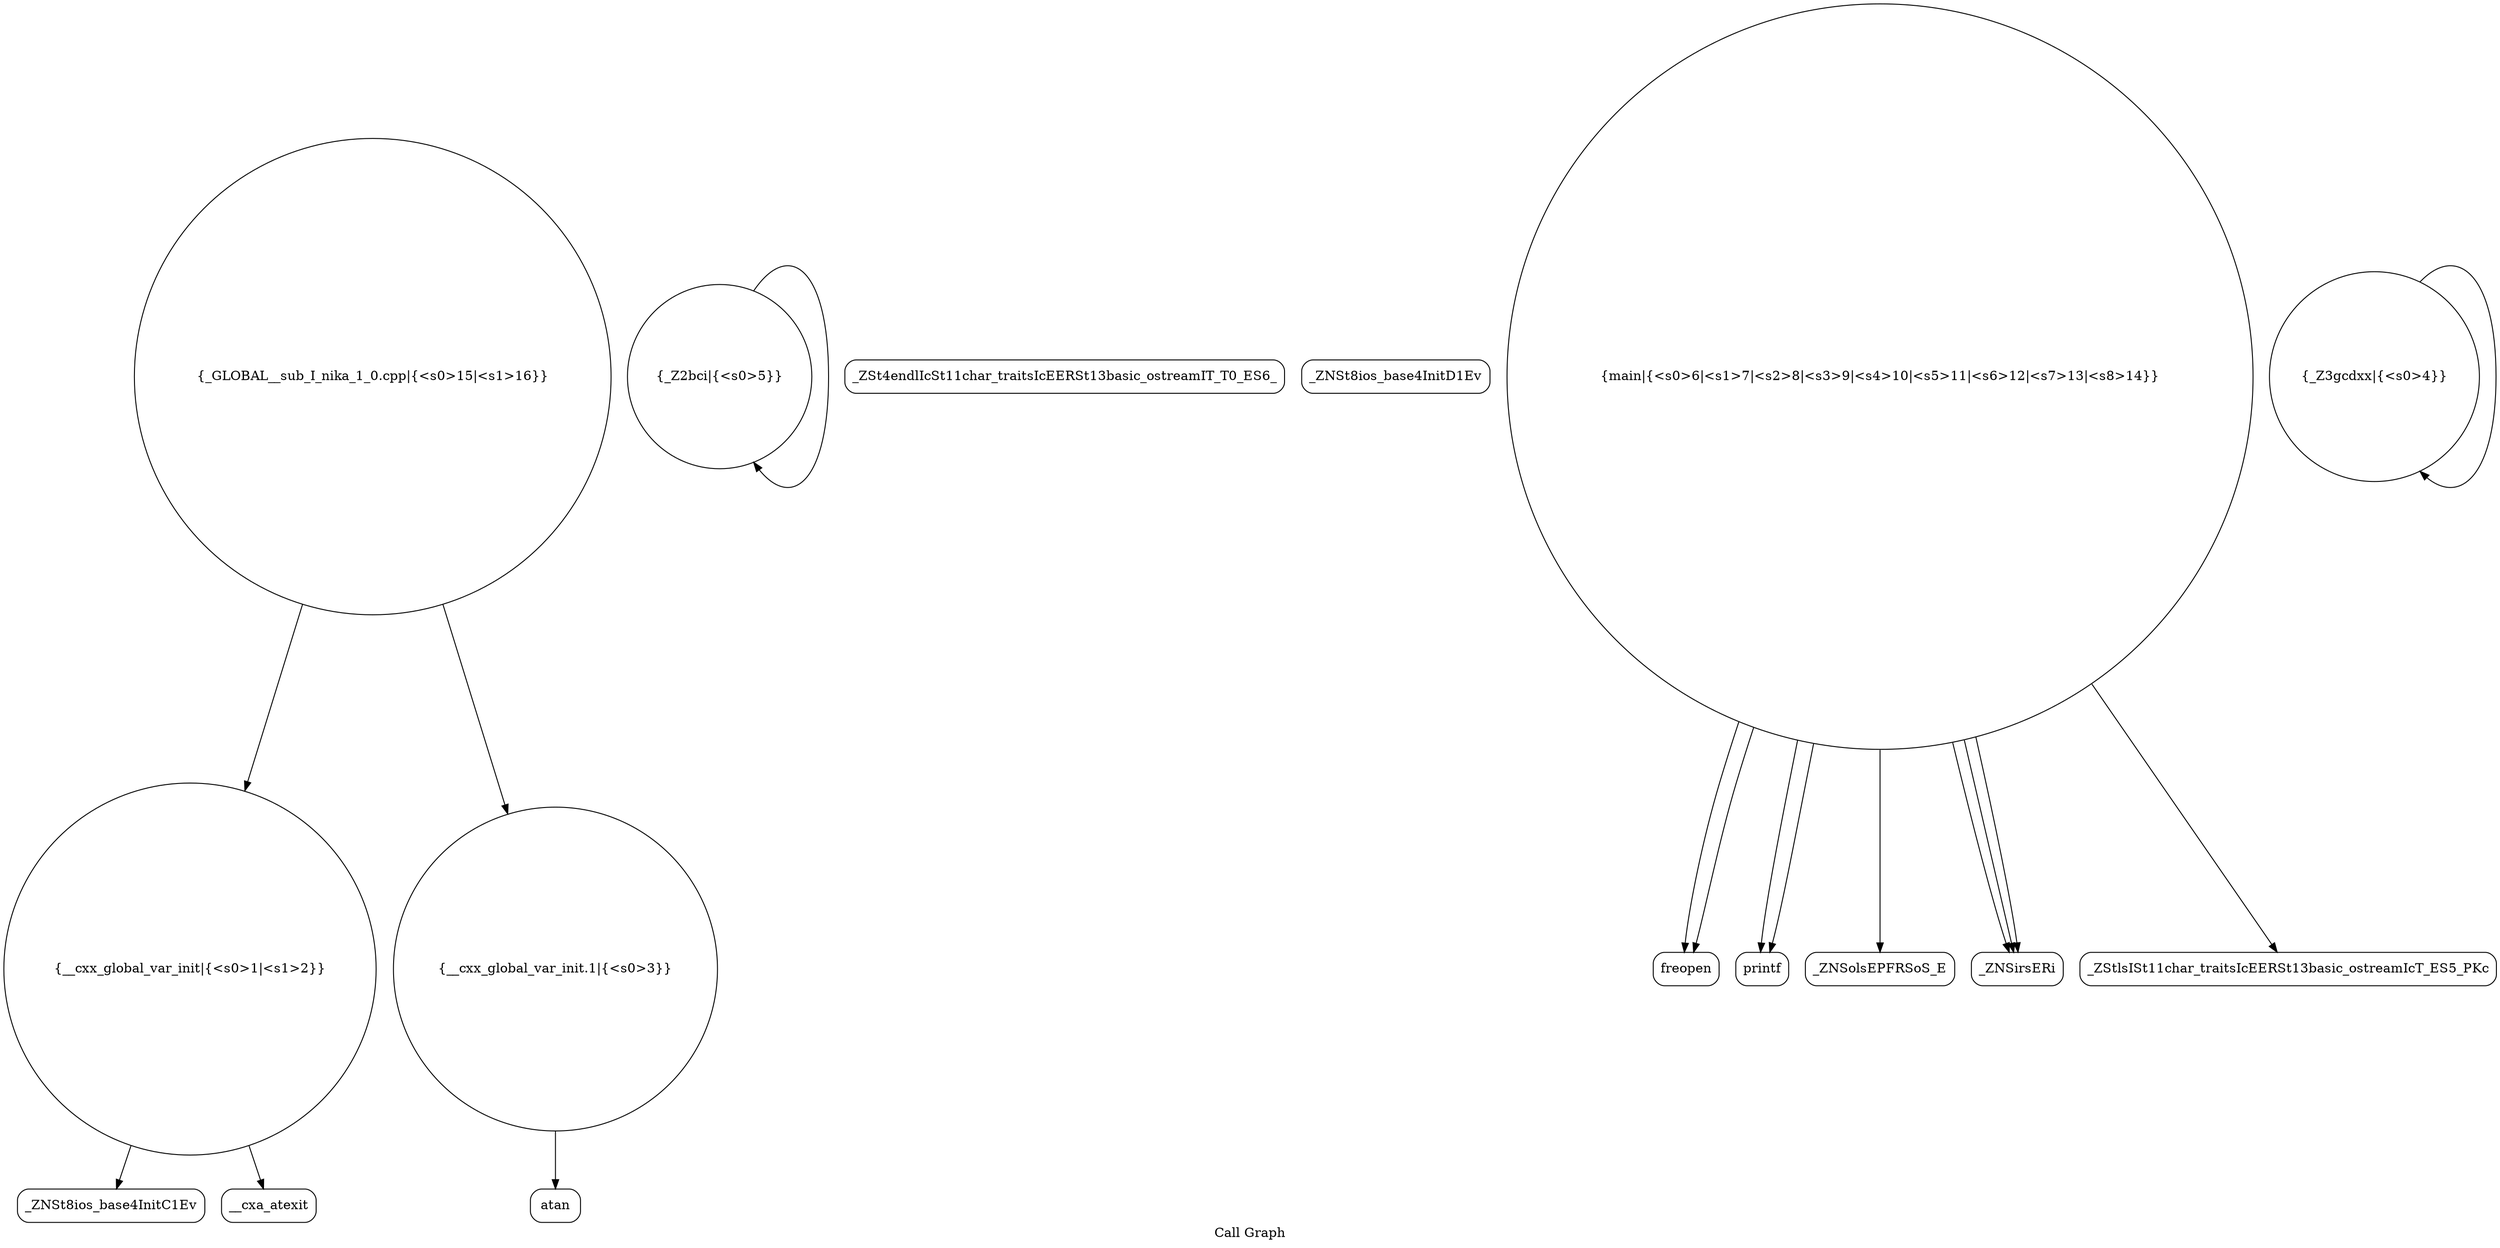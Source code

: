 digraph "Call Graph" {
	label="Call Graph";

	Node0x555feba1f8c0 [shape=record,shape=circle,label="{__cxx_global_var_init|{<s0>1|<s1>2}}"];
	Node0x555feba1f8c0:s0 -> Node0x555feba1fd50[color=black];
	Node0x555feba1f8c0:s1 -> Node0x555feba1fe50[color=black];
	Node0x555feba20050 [shape=record,shape=circle,label="{_Z2bci|{<s0>5}}"];
	Node0x555feba20050:s0 -> Node0x555feba20050[color=black];
	Node0x555feba203d0 [shape=record,shape=Mrecord,label="{_ZSt4endlIcSt11char_traitsIcEERSt13basic_ostreamIT_T0_ES6_}"];
	Node0x555feba1fdd0 [shape=record,shape=Mrecord,label="{_ZNSt8ios_base4InitD1Ev}"];
	Node0x555feba20150 [shape=record,shape=Mrecord,label="{freopen}"];
	Node0x555feba1fed0 [shape=record,shape=circle,label="{__cxx_global_var_init.1|{<s0>3}}"];
	Node0x555feba1fed0:s0 -> Node0x555feba1ff50[color=black];
	Node0x555feba20250 [shape=record,shape=Mrecord,label="{printf}"];
	Node0x555feba1ffd0 [shape=record,shape=circle,label="{_Z3gcdxx|{<s0>4}}"];
	Node0x555feba1ffd0:s0 -> Node0x555feba1ffd0[color=black];
	Node0x555feba20350 [shape=record,shape=Mrecord,label="{_ZNSolsEPFRSoS_E}"];
	Node0x555feba1fd50 [shape=record,shape=Mrecord,label="{_ZNSt8ios_base4InitC1Ev}"];
	Node0x555feba200d0 [shape=record,shape=circle,label="{main|{<s0>6|<s1>7|<s2>8|<s3>9|<s4>10|<s5>11|<s6>12|<s7>13|<s8>14}}"];
	Node0x555feba200d0:s0 -> Node0x555feba20150[color=black];
	Node0x555feba200d0:s1 -> Node0x555feba20150[color=black];
	Node0x555feba200d0:s2 -> Node0x555feba201d0[color=black];
	Node0x555feba200d0:s3 -> Node0x555feba201d0[color=black];
	Node0x555feba200d0:s4 -> Node0x555feba201d0[color=black];
	Node0x555feba200d0:s5 -> Node0x555feba20250[color=black];
	Node0x555feba200d0:s6 -> Node0x555feba20250[color=black];
	Node0x555feba200d0:s7 -> Node0x555feba202d0[color=black];
	Node0x555feba200d0:s8 -> Node0x555feba20350[color=black];
	Node0x555feba20450 [shape=record,shape=circle,label="{_GLOBAL__sub_I_nika_1_0.cpp|{<s0>15|<s1>16}}"];
	Node0x555feba20450:s0 -> Node0x555feba1f8c0[color=black];
	Node0x555feba20450:s1 -> Node0x555feba1fed0[color=black];
	Node0x555feba1fe50 [shape=record,shape=Mrecord,label="{__cxa_atexit}"];
	Node0x555feba201d0 [shape=record,shape=Mrecord,label="{_ZNSirsERi}"];
	Node0x555feba1ff50 [shape=record,shape=Mrecord,label="{atan}"];
	Node0x555feba202d0 [shape=record,shape=Mrecord,label="{_ZStlsISt11char_traitsIcEERSt13basic_ostreamIcT_ES5_PKc}"];
}
